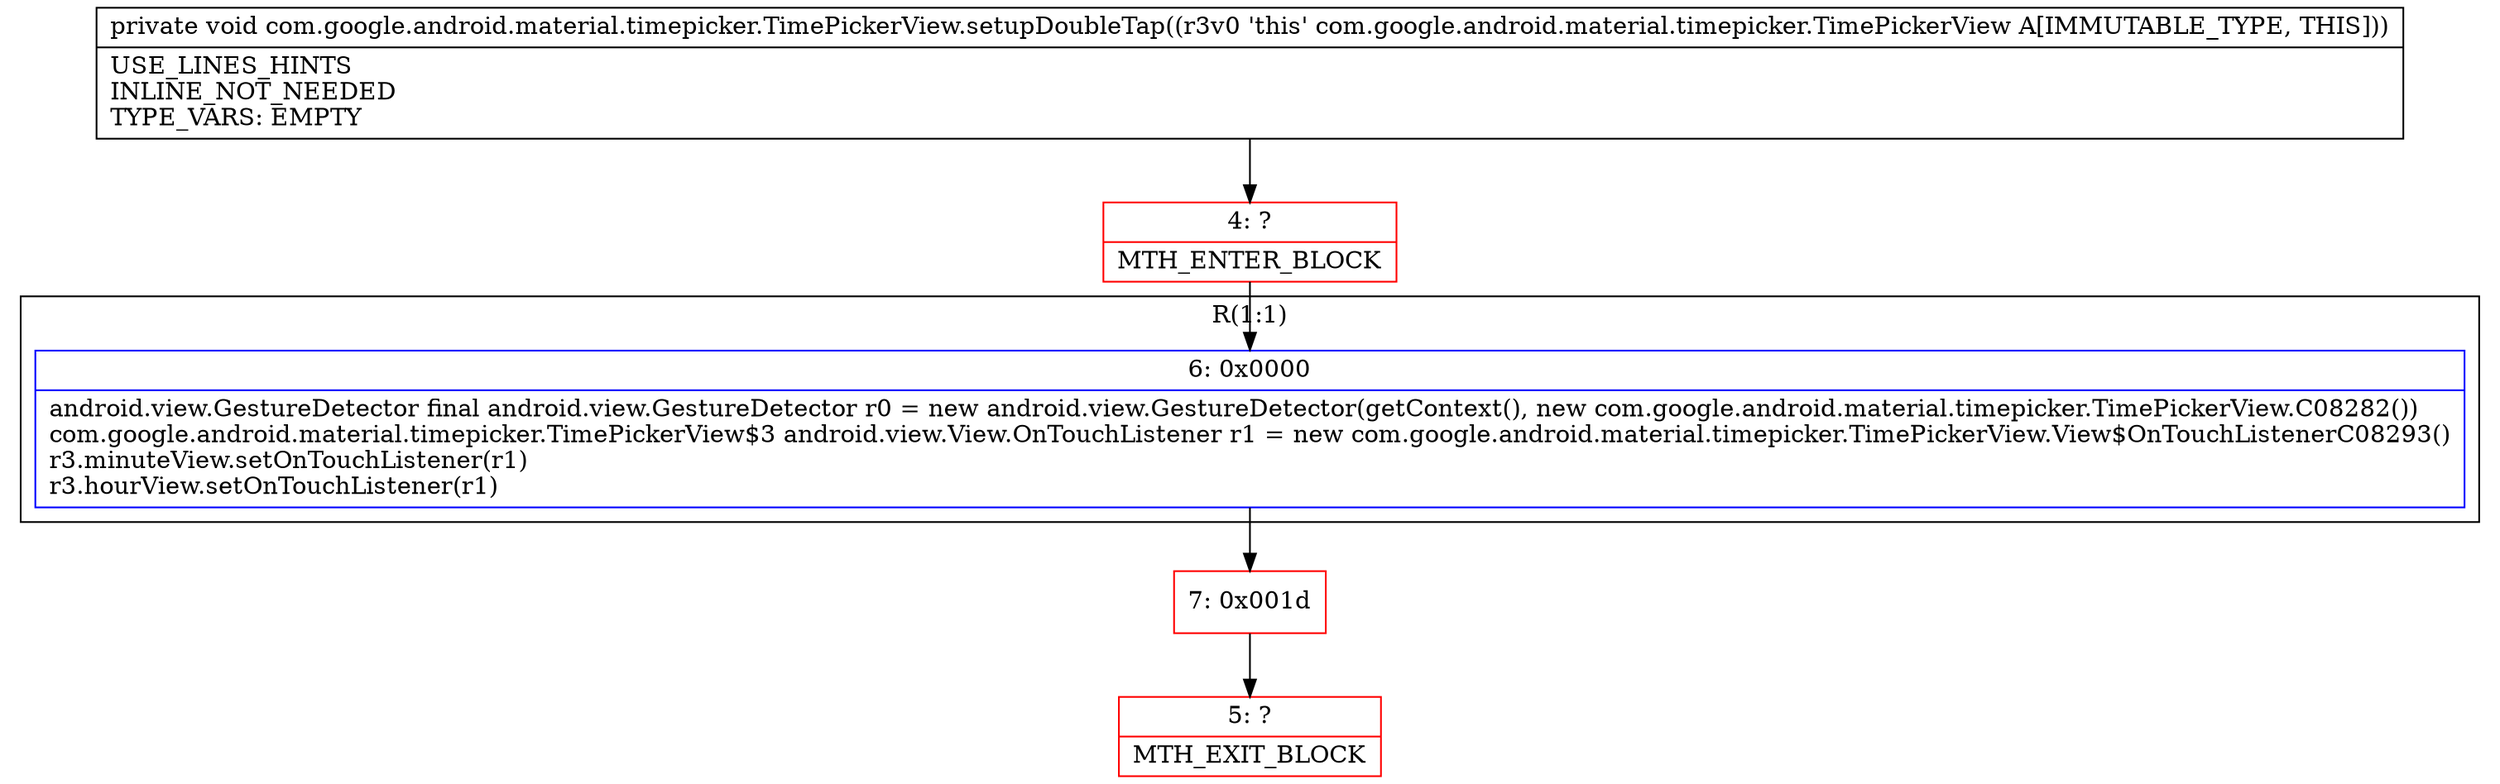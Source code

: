 digraph "CFG forcom.google.android.material.timepicker.TimePickerView.setupDoubleTap()V" {
subgraph cluster_Region_1182859117 {
label = "R(1:1)";
node [shape=record,color=blue];
Node_6 [shape=record,label="{6\:\ 0x0000|android.view.GestureDetector final android.view.GestureDetector r0 = new android.view.GestureDetector(getContext(), new com.google.android.material.timepicker.TimePickerView.C08282())\lcom.google.android.material.timepicker.TimePickerView$3 android.view.View.OnTouchListener r1 = new com.google.android.material.timepicker.TimePickerView.View$OnTouchListenerC08293()\lr3.minuteView.setOnTouchListener(r1)\lr3.hourView.setOnTouchListener(r1)\l}"];
}
Node_4 [shape=record,color=red,label="{4\:\ ?|MTH_ENTER_BLOCK\l}"];
Node_7 [shape=record,color=red,label="{7\:\ 0x001d}"];
Node_5 [shape=record,color=red,label="{5\:\ ?|MTH_EXIT_BLOCK\l}"];
MethodNode[shape=record,label="{private void com.google.android.material.timepicker.TimePickerView.setupDoubleTap((r3v0 'this' com.google.android.material.timepicker.TimePickerView A[IMMUTABLE_TYPE, THIS]))  | USE_LINES_HINTS\lINLINE_NOT_NEEDED\lTYPE_VARS: EMPTY\l}"];
MethodNode -> Node_4;Node_6 -> Node_7;
Node_4 -> Node_6;
Node_7 -> Node_5;
}

